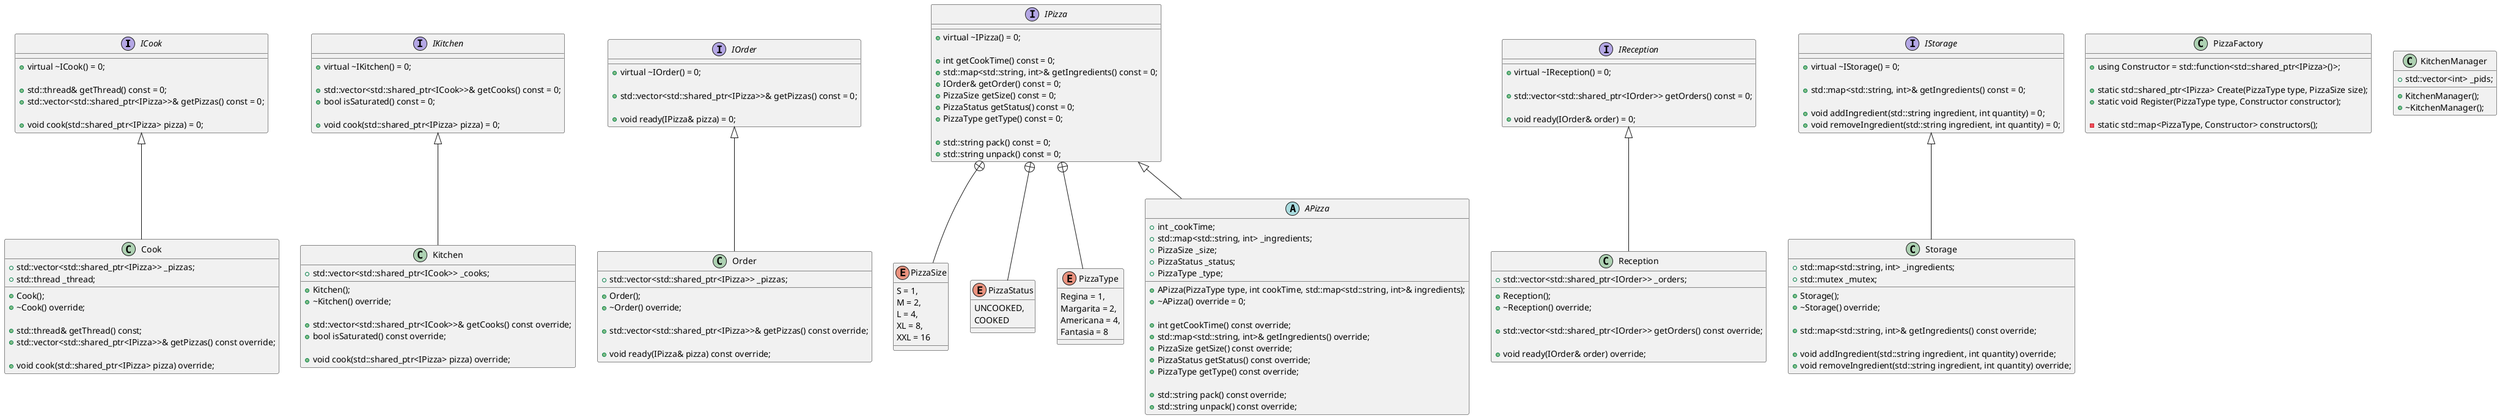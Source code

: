 @startuml

interface ICook {
    + virtual ~ICook() = 0;

    + std::thread& getThread() const = 0;
    + std::vector<std::shared_ptr<IPizza>>& getPizzas() const = 0;

    + void cook(std::shared_ptr<IPizza> pizza) = 0;
}

interface IKitchen {
    + virtual ~IKitchen() = 0;

    + std::vector<std::shared_ptr<ICook>>& getCooks() const = 0;
    + bool isSaturated() const = 0;

    + void cook(std::shared_ptr<IPizza> pizza) = 0;
}

interface IOrder {
    + virtual ~IOrder() = 0;

    + std::vector<std::shared_ptr<IPizza>>& getPizzas() const = 0;

    + void ready(IPizza& pizza) = 0;
}

interface IPizza {
    + virtual ~IPizza() = 0;

    + int getCookTime() const = 0;
    + std::map<std::string, int>& getIngredients() const = 0;
    + IOrder& getOrder() const = 0;
    + PizzaSize getSize() const = 0;
    + PizzaStatus getStatus() const = 0;
    + PizzaType getType() const = 0;

    + std::string pack() const = 0;
    + std::string unpack() const = 0;
}

enum PizzaSize {
    S = 1,
    M = 2,
    L = 4,
    XL = 8,
    XXL = 16
}
IPizza +-- PizzaSize

enum PizzaStatus {
    UNCOOKED,
    COOKED
}
IPizza +-- PizzaStatus

enum PizzaType {
    Regina = 1,
    Margarita = 2,
    Americana = 4,
    Fantasia = 8
}
IPizza +-- PizzaType

interface IReception {
    + virtual ~IReception() = 0;

    + std::vector<std::shared_ptr<IOrder>> getOrders() const = 0;

    + void ready(IOrder& order) = 0;
}

interface IStorage {
    + virtual ~IStorage() = 0;

    + std::map<std::string, int>& getIngredients() const = 0;

    + void addIngredient(std::string ingredient, int quantity) = 0;
    + void removeIngredient(std::string ingredient, int quantity) = 0;
}

abstract APizza {
    + int _cookTime;
    + std::map<std::string, int> _ingredients;
    + PizzaSize _size;
    + PizzaStatus _status;
    + PizzaType _type;

    + APizza(PizzaType type, int cookTime, std::map<std::string, int>& ingredients);
    + ~APizza() override = 0;

    + int getCookTime() const override;
    + std::map<std::string, int>& getIngredients() override;
    + PizzaSize getSize() const override;
    + PizzaStatus getStatus() const override;
    + PizzaType getType() const override;

    + std::string pack() const override;
    + std::string unpack() const override;
}
IPizza <|-- APizza

class Cook {
    + std::vector<std::shared_ptr<IPizza>> _pizzas;
    + std::thread _thread;

    + Cook();
    + ~Cook() override;

    + std::thread& getThread() const;
    + std::vector<std::shared_ptr<IPizza>>& getPizzas() const override;

    + void cook(std::shared_ptr<IPizza> pizza) override;
}
ICook <|-- Cook

class Kitchen {
    + std::vector<std::shared_ptr<ICook>> _cooks;

    + Kitchen();
    + ~Kitchen() override;

    + std::vector<std::shared_ptr<ICook>>& getCooks() const override;
    + bool isSaturated() const override;

    + void cook(std::shared_ptr<IPizza> pizza) override;
}
IKitchen <|-- Kitchen

class Order {
    + std::vector<std::shared_ptr<IPizza>> _pizzas;

    + Order();
    + ~Order() override;

    + std::vector<std::shared_ptr<IPizza>>& getPizzas() const override;

    + void ready(IPizza& pizza) const override;
}
IOrder <|-- Order

class Reception {
    + std::vector<std::shared_ptr<IOrder>> _orders;

    + Reception();
    + ~Reception() override;

    + std::vector<std::shared_ptr<IOrder>> getOrders() const override;

    + void ready(IOrder& order) override;
}
IReception <|-- Reception

class Storage {
    + std::map<std::string, int> _ingredients;
    + std::mutex _mutex;

    + Storage();
    + ~Storage() override;

    + std::map<std::string, int>& getIngredients() const override;

    + void addIngredient(std::string ingredient, int quantity) override;
    + void removeIngredient(std::string ingredient, int quantity) override;
}
IStorage <|-- Storage

class PizzaFactory {
    + using Constructor = std::function<std::shared_ptr<IPizza>()>;

    + static std::shared_ptr<IPizza> Create(PizzaType type, PizzaSize size);
    + static void Register(PizzaType type, Constructor constructor);

    - static std::map<PizzaType, Constructor> constructors();
}

class KitchenManager {
    + std::vector<int> _pids;

    + KitchenManager();
    + ~KitchenManager();
}

@enduml